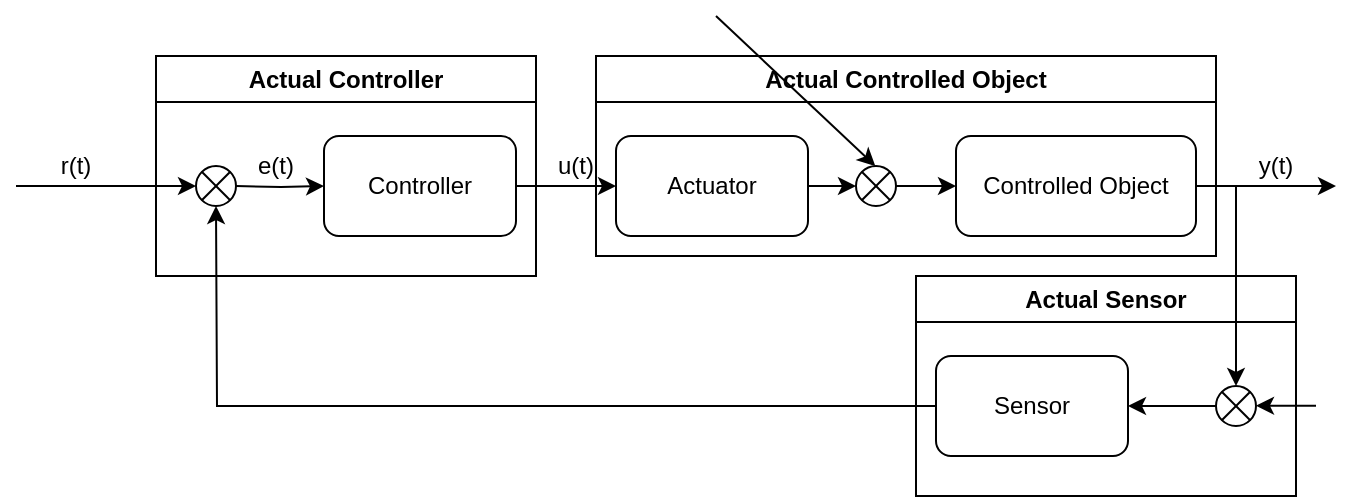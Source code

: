 <mxfile version="24.7.5">
  <diagram name="Page-1" id="67wo7TqbMDKhbS4oXB45">
    <mxGraphModel dx="875" dy="524" grid="1" gridSize="10" guides="1" tooltips="1" connect="1" arrows="1" fold="1" page="1" pageScale="1" pageWidth="827" pageHeight="1169" math="0" shadow="0">
      <root>
        <mxCell id="0" />
        <mxCell id="1" parent="0" />
        <mxCell id="z7XoYTItBh_WXSL-8e0A-43" style="edgeStyle=orthogonalEdgeStyle;rounded=0;orthogonalLoop=1;jettySize=auto;html=1;exitX=1;exitY=0.5;exitDx=0;exitDy=0;entryX=0;entryY=0.5;entryDx=0;entryDy=0;" edge="1" parent="1" source="z7XoYTItBh_WXSL-8e0A-1" target="z7XoYTItBh_WXSL-8e0A-41">
          <mxGeometry relative="1" as="geometry" />
        </mxCell>
        <mxCell id="z7XoYTItBh_WXSL-8e0A-1" value="Actuator" style="rounded=1;whiteSpace=wrap;html=1;" vertex="1" parent="1">
          <mxGeometry x="350" y="250" width="96" height="50" as="geometry" />
        </mxCell>
        <mxCell id="z7XoYTItBh_WXSL-8e0A-10" style="edgeStyle=orthogonalEdgeStyle;rounded=0;orthogonalLoop=1;jettySize=auto;html=1;exitX=1;exitY=0.5;exitDx=0;exitDy=0;" edge="1" parent="1">
          <mxGeometry relative="1" as="geometry">
            <mxPoint x="710" y="275" as="targetPoint" />
            <mxPoint x="640" y="275" as="sourcePoint" />
          </mxGeometry>
        </mxCell>
        <mxCell id="z7XoYTItBh_WXSL-8e0A-3" value="Controlled Object" style="rounded=1;whiteSpace=wrap;html=1;" vertex="1" parent="1">
          <mxGeometry x="520" y="250" width="120" height="50" as="geometry" />
        </mxCell>
        <mxCell id="z7XoYTItBh_WXSL-8e0A-7" style="edgeStyle=orthogonalEdgeStyle;rounded=0;orthogonalLoop=1;jettySize=auto;html=1;exitX=1;exitY=0.5;exitDx=0;exitDy=0;entryX=0;entryY=0.5;entryDx=0;entryDy=0;" edge="1" parent="1" source="z7XoYTItBh_WXSL-8e0A-4" target="z7XoYTItBh_WXSL-8e0A-1">
          <mxGeometry relative="1" as="geometry" />
        </mxCell>
        <mxCell id="z7XoYTItBh_WXSL-8e0A-4" value="Controller" style="rounded=1;whiteSpace=wrap;html=1;" vertex="1" parent="1">
          <mxGeometry x="204" y="250" width="96" height="50" as="geometry" />
        </mxCell>
        <mxCell id="z7XoYTItBh_WXSL-8e0A-16" style="edgeStyle=orthogonalEdgeStyle;rounded=0;orthogonalLoop=1;jettySize=auto;html=1;exitX=0;exitY=0.5;exitDx=0;exitDy=0;entryX=0.5;entryY=1;entryDx=0;entryDy=0;" edge="1" parent="1" source="z7XoYTItBh_WXSL-8e0A-5">
          <mxGeometry relative="1" as="geometry">
            <mxPoint x="150" y="285" as="targetPoint" />
          </mxGeometry>
        </mxCell>
        <mxCell id="z7XoYTItBh_WXSL-8e0A-17" style="edgeStyle=orthogonalEdgeStyle;rounded=0;orthogonalLoop=1;jettySize=auto;html=1;exitX=1;exitY=0.5;exitDx=0;exitDy=0;" edge="1" parent="1" target="z7XoYTItBh_WXSL-8e0A-4">
          <mxGeometry relative="1" as="geometry">
            <mxPoint x="160" y="275" as="sourcePoint" />
          </mxGeometry>
        </mxCell>
        <mxCell id="z7XoYTItBh_WXSL-8e0A-18" style="edgeStyle=orthogonalEdgeStyle;rounded=0;orthogonalLoop=1;jettySize=auto;html=1;entryX=0;entryY=0.5;entryDx=0;entryDy=0;" edge="1" parent="1">
          <mxGeometry relative="1" as="geometry">
            <mxPoint x="140" y="275" as="targetPoint" />
            <mxPoint x="50" y="275" as="sourcePoint" />
          </mxGeometry>
        </mxCell>
        <mxCell id="z7XoYTItBh_WXSL-8e0A-19" value="" style="shape=sumEllipse;perimeter=ellipsePerimeter;whiteSpace=wrap;html=1;backgroundOutline=1;" vertex="1" parent="1">
          <mxGeometry x="140" y="265" width="20" height="20" as="geometry" />
        </mxCell>
        <mxCell id="z7XoYTItBh_WXSL-8e0A-20" value="y(t)" style="text;html=1;align=center;verticalAlign=middle;whiteSpace=wrap;rounded=0;" vertex="1" parent="1">
          <mxGeometry x="650" y="250" width="60" height="30" as="geometry" />
        </mxCell>
        <mxCell id="z7XoYTItBh_WXSL-8e0A-21" value="r(t)" style="text;html=1;align=center;verticalAlign=middle;whiteSpace=wrap;rounded=0;" vertex="1" parent="1">
          <mxGeometry x="50" y="250" width="60" height="30" as="geometry" />
        </mxCell>
        <mxCell id="z7XoYTItBh_WXSL-8e0A-22" value="u(t)" style="text;html=1;align=center;verticalAlign=middle;whiteSpace=wrap;rounded=0;" vertex="1" parent="1">
          <mxGeometry x="300" y="250" width="60" height="30" as="geometry" />
        </mxCell>
        <mxCell id="z7XoYTItBh_WXSL-8e0A-23" value="e(t)" style="text;html=1;align=center;verticalAlign=middle;whiteSpace=wrap;rounded=0;" vertex="1" parent="1">
          <mxGeometry x="150" y="250" width="60" height="30" as="geometry" />
        </mxCell>
        <mxCell id="z7XoYTItBh_WXSL-8e0A-26" value="Actual Controlled Object" style="swimlane;whiteSpace=wrap;html=1;startSize=23;" vertex="1" parent="1">
          <mxGeometry x="340" y="210" width="310" height="100" as="geometry" />
        </mxCell>
        <mxCell id="z7XoYTItBh_WXSL-8e0A-27" value="Actual Sensor" style="swimlane;whiteSpace=wrap;html=1;" vertex="1" parent="1">
          <mxGeometry x="500" y="320" width="190" height="110" as="geometry">
            <mxRectangle x="500" y="320" width="120" height="30" as="alternateBounds" />
          </mxGeometry>
        </mxCell>
        <mxCell id="z7XoYTItBh_WXSL-8e0A-5" value="Sensor" style="rounded=1;whiteSpace=wrap;html=1;" vertex="1" parent="z7XoYTItBh_WXSL-8e0A-27">
          <mxGeometry x="10" y="40" width="96" height="50" as="geometry" />
        </mxCell>
        <mxCell id="z7XoYTItBh_WXSL-8e0A-35" style="edgeStyle=orthogonalEdgeStyle;rounded=0;orthogonalLoop=1;jettySize=auto;html=1;exitX=0;exitY=0.5;exitDx=0;exitDy=0;entryX=1;entryY=0.5;entryDx=0;entryDy=0;" edge="1" parent="1" source="z7XoYTItBh_WXSL-8e0A-34" target="z7XoYTItBh_WXSL-8e0A-5">
          <mxGeometry relative="1" as="geometry" />
        </mxCell>
        <mxCell id="z7XoYTItBh_WXSL-8e0A-34" value="" style="shape=sumEllipse;perimeter=ellipsePerimeter;whiteSpace=wrap;html=1;backgroundOutline=1;" vertex="1" parent="1">
          <mxGeometry x="650" y="375" width="20" height="20" as="geometry" />
        </mxCell>
        <mxCell id="z7XoYTItBh_WXSL-8e0A-40" value="" style="endArrow=classic;html=1;rounded=0;" edge="1" parent="1">
          <mxGeometry width="50" height="50" relative="1" as="geometry">
            <mxPoint x="700" y="384.83" as="sourcePoint" />
            <mxPoint x="670" y="384.83" as="targetPoint" />
          </mxGeometry>
        </mxCell>
        <mxCell id="z7XoYTItBh_WXSL-8e0A-44" style="edgeStyle=orthogonalEdgeStyle;rounded=0;orthogonalLoop=1;jettySize=auto;html=1;exitX=1;exitY=0.5;exitDx=0;exitDy=0;entryX=0;entryY=0.5;entryDx=0;entryDy=0;" edge="1" parent="1" source="z7XoYTItBh_WXSL-8e0A-41" target="z7XoYTItBh_WXSL-8e0A-3">
          <mxGeometry relative="1" as="geometry" />
        </mxCell>
        <mxCell id="z7XoYTItBh_WXSL-8e0A-41" value="" style="shape=sumEllipse;perimeter=ellipsePerimeter;whiteSpace=wrap;html=1;backgroundOutline=1;" vertex="1" parent="1">
          <mxGeometry x="470" y="265" width="20" height="20" as="geometry" />
        </mxCell>
        <mxCell id="z7XoYTItBh_WXSL-8e0A-45" value="" style="endArrow=classic;html=1;rounded=0;" edge="1" parent="1">
          <mxGeometry width="50" height="50" relative="1" as="geometry">
            <mxPoint x="400" y="190" as="sourcePoint" />
            <mxPoint x="479.66" y="265" as="targetPoint" />
          </mxGeometry>
        </mxCell>
        <mxCell id="z7XoYTItBh_WXSL-8e0A-46" value="Actual Controller" style="swimlane;whiteSpace=wrap;html=1;" vertex="1" parent="1">
          <mxGeometry x="120" y="210" width="190" height="110" as="geometry" />
        </mxCell>
        <mxCell id="z7XoYTItBh_WXSL-8e0A-36" style="edgeStyle=orthogonalEdgeStyle;rounded=0;orthogonalLoop=1;jettySize=auto;html=1;exitX=1;exitY=0.5;exitDx=0;exitDy=0;entryX=0.5;entryY=0;entryDx=0;entryDy=0;" edge="1" parent="1" source="z7XoYTItBh_WXSL-8e0A-3" target="z7XoYTItBh_WXSL-8e0A-34">
          <mxGeometry relative="1" as="geometry">
            <mxPoint x="640" y="275" as="sourcePoint" />
          </mxGeometry>
        </mxCell>
      </root>
    </mxGraphModel>
  </diagram>
</mxfile>
